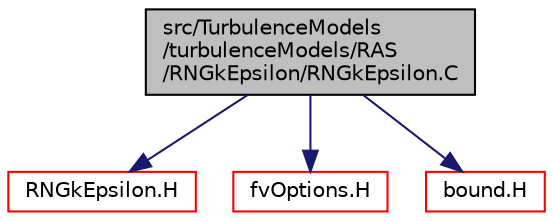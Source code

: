 digraph "src/TurbulenceModels/turbulenceModels/RAS/RNGkEpsilon/RNGkEpsilon.C"
{
  bgcolor="transparent";
  edge [fontname="Helvetica",fontsize="10",labelfontname="Helvetica",labelfontsize="10"];
  node [fontname="Helvetica",fontsize="10",shape=record];
  Node0 [label="src/TurbulenceModels\l/turbulenceModels/RAS\l/RNGkEpsilon/RNGkEpsilon.C",height=0.2,width=0.4,color="black", fillcolor="grey75", style="filled", fontcolor="black"];
  Node0 -> Node1 [color="midnightblue",fontsize="10",style="solid",fontname="Helvetica"];
  Node1 [label="RNGkEpsilon.H",height=0.2,width=0.4,color="red",URL="$a18194.html"];
  Node0 -> Node332 [color="midnightblue",fontsize="10",style="solid",fontname="Helvetica"];
  Node332 [label="fvOptions.H",height=0.2,width=0.4,color="red",URL="$a01295.html"];
  Node0 -> Node337 [color="midnightblue",fontsize="10",style="solid",fontname="Helvetica"];
  Node337 [label="bound.H",height=0.2,width=0.4,color="red",URL="$a01241.html",tooltip="Bound the given scalar field if it has gone unbounded. "];
}
